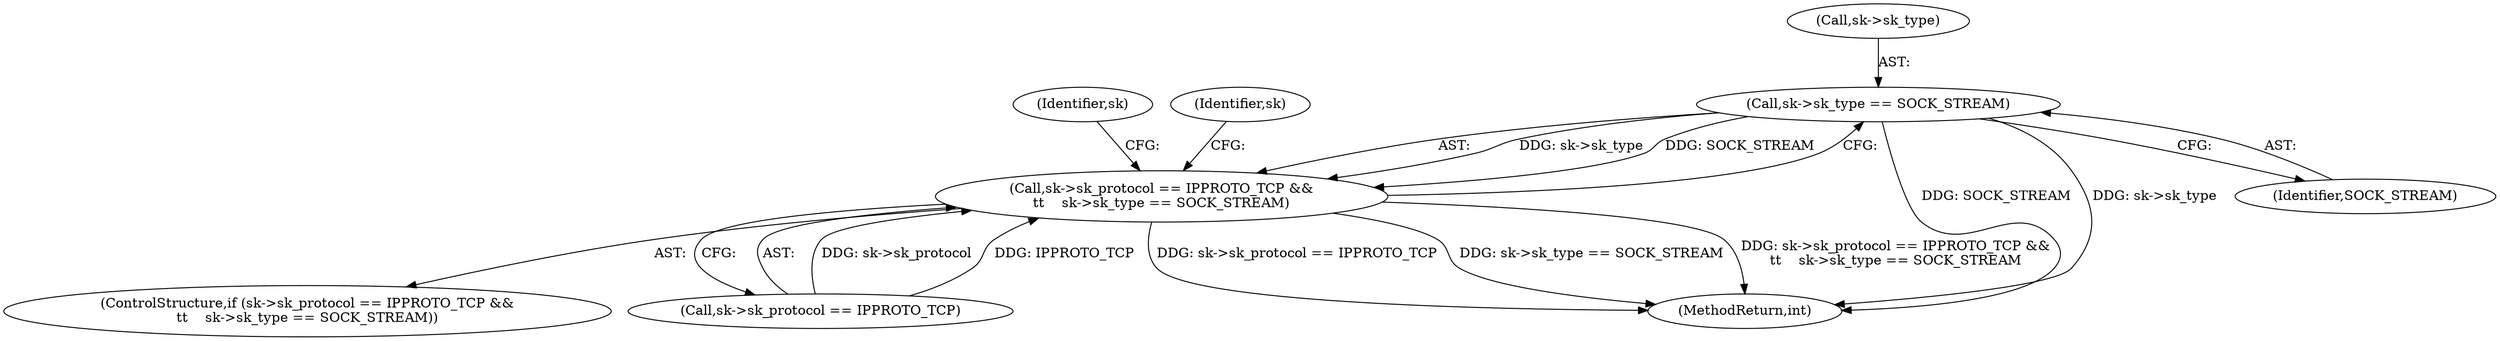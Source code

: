 digraph "0_linux_b98b0bc8c431e3ceb4b26b0dfc8db509518fb290@pointer" {
"1000301" [label="(Call,sk->sk_type == SOCK_STREAM)"];
"1000295" [label="(Call,sk->sk_protocol == IPPROTO_TCP &&\n\t\t    sk->sk_type == SOCK_STREAM)"];
"1000307" [label="(Identifier,sk)"];
"1000295" [label="(Call,sk->sk_protocol == IPPROTO_TCP &&\n\t\t    sk->sk_type == SOCK_STREAM)"];
"1000301" [label="(Call,sk->sk_type == SOCK_STREAM)"];
"1000296" [label="(Call,sk->sk_protocol == IPPROTO_TCP)"];
"1000294" [label="(ControlStructure,if (sk->sk_protocol == IPPROTO_TCP &&\n\t\t    sk->sk_type == SOCK_STREAM))"];
"1000890" [label="(MethodReturn,int)"];
"1000305" [label="(Identifier,SOCK_STREAM)"];
"1000302" [label="(Call,sk->sk_type)"];
"1000310" [label="(Identifier,sk)"];
"1000301" -> "1000295"  [label="AST: "];
"1000301" -> "1000305"  [label="CFG: "];
"1000302" -> "1000301"  [label="AST: "];
"1000305" -> "1000301"  [label="AST: "];
"1000295" -> "1000301"  [label="CFG: "];
"1000301" -> "1000890"  [label="DDG: SOCK_STREAM"];
"1000301" -> "1000890"  [label="DDG: sk->sk_type"];
"1000301" -> "1000295"  [label="DDG: sk->sk_type"];
"1000301" -> "1000295"  [label="DDG: SOCK_STREAM"];
"1000295" -> "1000294"  [label="AST: "];
"1000295" -> "1000296"  [label="CFG: "];
"1000296" -> "1000295"  [label="AST: "];
"1000307" -> "1000295"  [label="CFG: "];
"1000310" -> "1000295"  [label="CFG: "];
"1000295" -> "1000890"  [label="DDG: sk->sk_protocol == IPPROTO_TCP"];
"1000295" -> "1000890"  [label="DDG: sk->sk_type == SOCK_STREAM"];
"1000295" -> "1000890"  [label="DDG: sk->sk_protocol == IPPROTO_TCP &&\n\t\t    sk->sk_type == SOCK_STREAM"];
"1000296" -> "1000295"  [label="DDG: sk->sk_protocol"];
"1000296" -> "1000295"  [label="DDG: IPPROTO_TCP"];
}
